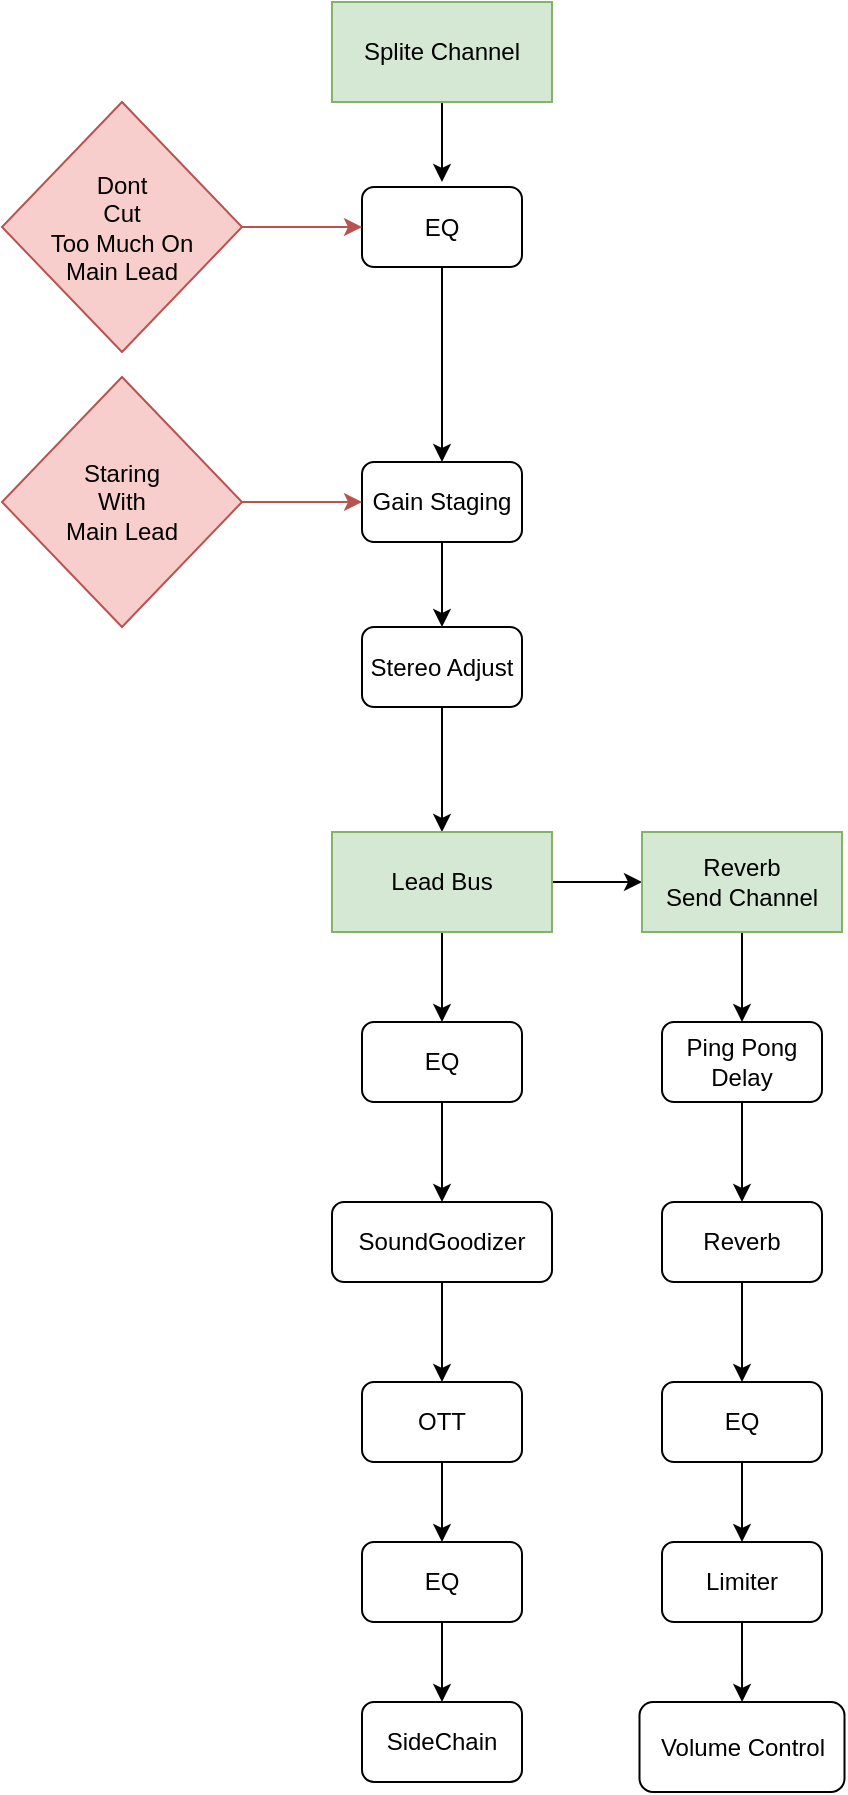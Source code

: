 <mxfile version="13.6.9" type="github">
  <diagram id="Faa0M8up7OqQlo_6B9zI" name="Page-1">
    <mxGraphModel dx="731" dy="459" grid="1" gridSize="10" guides="1" tooltips="1" connect="1" arrows="1" fold="1" page="1" pageScale="1" pageWidth="827" pageHeight="1169" math="0" shadow="0">
      <root>
        <mxCell id="0" />
        <mxCell id="1" parent="0" />
        <mxCell id="64oR0bPsaAjInLj9MCpX-5" style="edgeStyle=orthogonalEdgeStyle;rounded=0;orthogonalLoop=1;jettySize=auto;html=1;" parent="1" source="64oR0bPsaAjInLj9MCpX-1" target="64oR0bPsaAjInLj9MCpX-4" edge="1">
          <mxGeometry relative="1" as="geometry" />
        </mxCell>
        <mxCell id="64oR0bPsaAjInLj9MCpX-1" value="EQ" style="rounded=1;whiteSpace=wrap;html=1;" parent="1" vertex="1">
          <mxGeometry x="200" y="402.5" width="80" height="40" as="geometry" />
        </mxCell>
        <mxCell id="64oR0bPsaAjInLj9MCpX-20" style="edgeStyle=orthogonalEdgeStyle;rounded=0;orthogonalLoop=1;jettySize=auto;html=1;entryX=0.5;entryY=0;entryDx=0;entryDy=0;" parent="1" source="64oR0bPsaAjInLj9MCpX-4" target="64oR0bPsaAjInLj9MCpX-19" edge="1">
          <mxGeometry relative="1" as="geometry" />
        </mxCell>
        <mxCell id="64oR0bPsaAjInLj9MCpX-4" value="Gain Staging" style="rounded=1;whiteSpace=wrap;html=1;" parent="1" vertex="1">
          <mxGeometry x="200" y="540" width="80" height="40" as="geometry" />
        </mxCell>
        <mxCell id="64oR0bPsaAjInLj9MCpX-7" style="edgeStyle=orthogonalEdgeStyle;rounded=0;orthogonalLoop=1;jettySize=auto;html=1;entryX=0;entryY=0.5;entryDx=0;entryDy=0;fillColor=#f8cecc;strokeColor=#b85450;" parent="1" source="64oR0bPsaAjInLj9MCpX-6" target="64oR0bPsaAjInLj9MCpX-4" edge="1">
          <mxGeometry relative="1" as="geometry" />
        </mxCell>
        <mxCell id="64oR0bPsaAjInLj9MCpX-6" value="Staring&lt;br&gt;With&lt;br&gt;Main Lead" style="rhombus;whiteSpace=wrap;html=1;fillColor=#f8cecc;strokeColor=#b85450;" parent="1" vertex="1">
          <mxGeometry x="20" y="497.5" width="120" height="125" as="geometry" />
        </mxCell>
        <mxCell id="64oR0bPsaAjInLj9MCpX-9" style="edgeStyle=orthogonalEdgeStyle;rounded=0;orthogonalLoop=1;jettySize=auto;html=1;fillColor=#f8cecc;strokeColor=#b85450;" parent="1" source="64oR0bPsaAjInLj9MCpX-8" target="64oR0bPsaAjInLj9MCpX-1" edge="1">
          <mxGeometry relative="1" as="geometry" />
        </mxCell>
        <mxCell id="64oR0bPsaAjInLj9MCpX-8" value="Dont&lt;br&gt;Cut&lt;br&gt;Too Much On&lt;br&gt;Main Lead" style="rhombus;whiteSpace=wrap;html=1;fillColor=#f8cecc;strokeColor=#b85450;" parent="1" vertex="1">
          <mxGeometry x="20" y="360" width="120" height="125" as="geometry" />
        </mxCell>
        <mxCell id="64oR0bPsaAjInLj9MCpX-25" style="edgeStyle=orthogonalEdgeStyle;rounded=0;orthogonalLoop=1;jettySize=auto;html=1;" parent="1" source="64oR0bPsaAjInLj9MCpX-10" target="64oR0bPsaAjInLj9MCpX-24" edge="1">
          <mxGeometry relative="1" as="geometry" />
        </mxCell>
        <mxCell id="64oR0bPsaAjInLj9MCpX-10" value="EQ" style="rounded=1;whiteSpace=wrap;html=1;" parent="1" vertex="1">
          <mxGeometry x="200" y="820" width="80" height="40" as="geometry" />
        </mxCell>
        <mxCell id="64oR0bPsaAjInLj9MCpX-15" style="edgeStyle=orthogonalEdgeStyle;rounded=0;orthogonalLoop=1;jettySize=auto;html=1;" parent="1" source="64oR0bPsaAjInLj9MCpX-14" edge="1">
          <mxGeometry relative="1" as="geometry">
            <mxPoint x="240" y="400" as="targetPoint" />
          </mxGeometry>
        </mxCell>
        <mxCell id="64oR0bPsaAjInLj9MCpX-14" value="Splite Channel" style="rounded=0;whiteSpace=wrap;html=1;fillColor=#d5e8d4;strokeColor=#82b366;" parent="1" vertex="1">
          <mxGeometry x="185" y="310" width="110" height="50" as="geometry" />
        </mxCell>
        <mxCell id="64oR0bPsaAjInLj9MCpX-30" style="edgeStyle=orthogonalEdgeStyle;rounded=0;orthogonalLoop=1;jettySize=auto;html=1;entryX=0.5;entryY=0;entryDx=0;entryDy=0;" parent="1" source="64oR0bPsaAjInLj9MCpX-19" target="64oR0bPsaAjInLj9MCpX-29" edge="1">
          <mxGeometry relative="1" as="geometry" />
        </mxCell>
        <mxCell id="64oR0bPsaAjInLj9MCpX-19" value="Stereo Adjust" style="rounded=1;whiteSpace=wrap;html=1;" parent="1" vertex="1">
          <mxGeometry x="200" y="622.5" width="80" height="40" as="geometry" />
        </mxCell>
        <mxCell id="64oR0bPsaAjInLj9MCpX-55" style="edgeStyle=orthogonalEdgeStyle;rounded=0;orthogonalLoop=1;jettySize=auto;html=1;entryX=0.5;entryY=0;entryDx=0;entryDy=0;" parent="1" source="64oR0bPsaAjInLj9MCpX-24" target="64oR0bPsaAjInLj9MCpX-27" edge="1">
          <mxGeometry relative="1" as="geometry" />
        </mxCell>
        <mxCell id="64oR0bPsaAjInLj9MCpX-24" value="SoundGoodizer" style="rounded=1;whiteSpace=wrap;html=1;" parent="1" vertex="1">
          <mxGeometry x="185" y="910" width="110" height="40" as="geometry" />
        </mxCell>
        <mxCell id="64oR0bPsaAjInLj9MCpX-56" style="edgeStyle=orthogonalEdgeStyle;rounded=0;orthogonalLoop=1;jettySize=auto;html=1;entryX=0.5;entryY=0;entryDx=0;entryDy=0;" parent="1" source="64oR0bPsaAjInLj9MCpX-27" target="64oR0bPsaAjInLj9MCpX-34" edge="1">
          <mxGeometry relative="1" as="geometry" />
        </mxCell>
        <mxCell id="64oR0bPsaAjInLj9MCpX-27" value="OTT" style="rounded=1;whiteSpace=wrap;html=1;" parent="1" vertex="1">
          <mxGeometry x="200" y="1000" width="80" height="40" as="geometry" />
        </mxCell>
        <mxCell id="64oR0bPsaAjInLj9MCpX-32" style="edgeStyle=orthogonalEdgeStyle;rounded=0;orthogonalLoop=1;jettySize=auto;html=1;entryX=0.5;entryY=0;entryDx=0;entryDy=0;" parent="1" source="64oR0bPsaAjInLj9MCpX-29" target="64oR0bPsaAjInLj9MCpX-10" edge="1">
          <mxGeometry relative="1" as="geometry" />
        </mxCell>
        <mxCell id="64oR0bPsaAjInLj9MCpX-52" style="edgeStyle=orthogonalEdgeStyle;rounded=0;orthogonalLoop=1;jettySize=auto;html=1;entryX=0;entryY=0.5;entryDx=0;entryDy=0;" parent="1" source="64oR0bPsaAjInLj9MCpX-29" target="64oR0bPsaAjInLj9MCpX-51" edge="1">
          <mxGeometry relative="1" as="geometry" />
        </mxCell>
        <mxCell id="64oR0bPsaAjInLj9MCpX-29" value="Lead Bus" style="rounded=0;whiteSpace=wrap;html=1;fillColor=#d5e8d4;strokeColor=#82b366;" parent="1" vertex="1">
          <mxGeometry x="185" y="725" width="110" height="50" as="geometry" />
        </mxCell>
        <mxCell id="oUm6JhOP6bCtAG8IZpWP-4" style="edgeStyle=orthogonalEdgeStyle;rounded=0;orthogonalLoop=1;jettySize=auto;html=1;entryX=0.5;entryY=0;entryDx=0;entryDy=0;" parent="1" source="64oR0bPsaAjInLj9MCpX-34" target="oUm6JhOP6bCtAG8IZpWP-3" edge="1">
          <mxGeometry relative="1" as="geometry" />
        </mxCell>
        <mxCell id="64oR0bPsaAjInLj9MCpX-34" value="EQ" style="rounded=1;whiteSpace=wrap;html=1;" parent="1" vertex="1">
          <mxGeometry x="200" y="1080" width="80" height="40" as="geometry" />
        </mxCell>
        <mxCell id="64oR0bPsaAjInLj9MCpX-59" style="edgeStyle=orthogonalEdgeStyle;rounded=0;orthogonalLoop=1;jettySize=auto;html=1;entryX=0.5;entryY=0;entryDx=0;entryDy=0;" parent="1" source="64oR0bPsaAjInLj9MCpX-38" target="64oR0bPsaAjInLj9MCpX-40" edge="1">
          <mxGeometry relative="1" as="geometry" />
        </mxCell>
        <mxCell id="64oR0bPsaAjInLj9MCpX-38" value="Ping Pong&lt;br&gt;Delay" style="rounded=1;whiteSpace=wrap;html=1;" parent="1" vertex="1">
          <mxGeometry x="350" y="820" width="80" height="40" as="geometry" />
        </mxCell>
        <mxCell id="64oR0bPsaAjInLj9MCpX-61" style="edgeStyle=orthogonalEdgeStyle;rounded=0;orthogonalLoop=1;jettySize=auto;html=1;entryX=0.5;entryY=0;entryDx=0;entryDy=0;" parent="1" source="64oR0bPsaAjInLj9MCpX-40" target="64oR0bPsaAjInLj9MCpX-42" edge="1">
          <mxGeometry relative="1" as="geometry" />
        </mxCell>
        <mxCell id="64oR0bPsaAjInLj9MCpX-40" value="Reverb" style="rounded=1;whiteSpace=wrap;html=1;" parent="1" vertex="1">
          <mxGeometry x="350" y="910" width="80" height="40" as="geometry" />
        </mxCell>
        <mxCell id="64oR0bPsaAjInLj9MCpX-46" style="edgeStyle=orthogonalEdgeStyle;rounded=0;orthogonalLoop=1;jettySize=auto;html=1;" parent="1" source="64oR0bPsaAjInLj9MCpX-42" target="64oR0bPsaAjInLj9MCpX-44" edge="1">
          <mxGeometry relative="1" as="geometry" />
        </mxCell>
        <mxCell id="64oR0bPsaAjInLj9MCpX-42" value="EQ" style="rounded=1;whiteSpace=wrap;html=1;" parent="1" vertex="1">
          <mxGeometry x="350" y="1000" width="80" height="40" as="geometry" />
        </mxCell>
        <mxCell id="64oR0bPsaAjInLj9MCpX-54" style="edgeStyle=orthogonalEdgeStyle;rounded=0;orthogonalLoop=1;jettySize=auto;html=1;" parent="1" source="64oR0bPsaAjInLj9MCpX-44" target="64oR0bPsaAjInLj9MCpX-48" edge="1">
          <mxGeometry relative="1" as="geometry" />
        </mxCell>
        <mxCell id="64oR0bPsaAjInLj9MCpX-44" value="Limiter" style="rounded=1;whiteSpace=wrap;html=1;" parent="1" vertex="1">
          <mxGeometry x="350" y="1080" width="80" height="40" as="geometry" />
        </mxCell>
        <mxCell id="64oR0bPsaAjInLj9MCpX-48" value="Volume Control" style="rounded=1;whiteSpace=wrap;html=1;" parent="1" vertex="1">
          <mxGeometry x="338.75" y="1160" width="102.5" height="45" as="geometry" />
        </mxCell>
        <mxCell id="64oR0bPsaAjInLj9MCpX-57" style="edgeStyle=orthogonalEdgeStyle;rounded=0;orthogonalLoop=1;jettySize=auto;html=1;entryX=0.5;entryY=0;entryDx=0;entryDy=0;" parent="1" source="64oR0bPsaAjInLj9MCpX-51" target="64oR0bPsaAjInLj9MCpX-38" edge="1">
          <mxGeometry relative="1" as="geometry" />
        </mxCell>
        <mxCell id="64oR0bPsaAjInLj9MCpX-51" value="Reverb &lt;br&gt;Send Channel" style="rounded=0;whiteSpace=wrap;html=1;fillColor=#d5e8d4;strokeColor=#82b366;" parent="1" vertex="1">
          <mxGeometry x="340" y="725" width="100" height="50" as="geometry" />
        </mxCell>
        <mxCell id="oUm6JhOP6bCtAG8IZpWP-3" value="SideChain" style="rounded=1;whiteSpace=wrap;html=1;" parent="1" vertex="1">
          <mxGeometry x="200" y="1160" width="80" height="40" as="geometry" />
        </mxCell>
      </root>
    </mxGraphModel>
  </diagram>
</mxfile>
